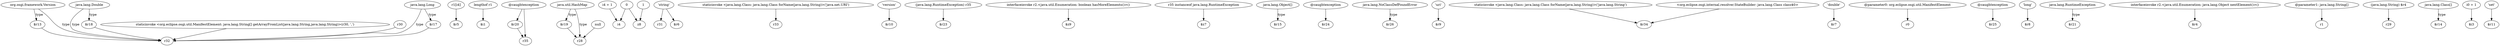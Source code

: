 digraph g {
0[label="$r13"]
1[label="r32"]
0->1[label=""]
2[label="r1[i4]"]
3[label="$r5"]
2->3[label=""]
4[label="lengthof r1"]
5[label="$i1"]
4->5[label=""]
6[label="$r20"]
7[label="r35"]
6->7[label=""]
8[label="$r19"]
9[label="r28"]
8->9[label=""]
10[label="org.osgi.framework.Version"]
10->1[label="type"]
11[label="i4 + 1"]
12[label="i4"]
11->12[label=""]
13[label="'string'"]
14[label="r31"]
13->14[label=""]
15[label="$r18"]
15->1[label=""]
16[label="staticinvoke <java.lang.Class: java.lang.Class forName(java.lang.String)>('java.net.URI')"]
17[label="r33"]
16->17[label=""]
18[label="'version'"]
19[label="$r10"]
18->19[label=""]
20[label="$r6"]
13->20[label=""]
10->0[label="type"]
21[label="(java.lang.RuntimeException) r35"]
22[label="$r23"]
21->22[label=""]
23[label="@caughtexception"]
23->7[label=""]
24[label="java.util.HashMap"]
24->8[label="type"]
25[label="interfaceinvoke r2.<java.util.Enumeration: boolean hasMoreElements()>()"]
26[label="$z9"]
25->26[label=""]
27[label="r35 instanceof java.lang.RuntimeException"]
28[label="$z7"]
27->28[label=""]
29[label="1"]
30[label="z8"]
29->30[label=""]
31[label="java.lang.Object[]"]
32[label="$r15"]
31->32[label="type"]
33[label="@caughtexception"]
34[label="$r24"]
33->34[label=""]
35[label="staticinvoke <org.eclipse.osgi.util.ManifestElement: java.lang.String[] getArrayFromList(java.lang.String,java.lang.String)>(r30, ',')"]
35->1[label=""]
36[label="0"]
36->30[label=""]
37[label="java.lang.NoClassDefFoundError"]
38[label="$r26"]
37->38[label="type"]
39[label="'uri'"]
40[label="$r9"]
39->40[label=""]
41[label="staticinvoke <java.lang.Class: java.lang.Class forName(java.lang.String)>('java.lang.String')"]
42[label="$r34"]
41->42[label=""]
43[label="'double'"]
44[label="$r7"]
43->44[label=""]
45[label="java.lang.Double"]
45->1[label="type"]
46[label="r30"]
46->1[label=""]
47[label="@parameter0: org.eclipse.osgi.util.ManifestElement"]
48[label="r0"]
47->48[label=""]
45->15[label="type"]
49[label="<org.eclipse.osgi.internal.resolver.StateBuilder: java.lang.Class class$0>"]
49->42[label=""]
50[label="java.lang.Long"]
51[label="$r17"]
50->51[label="type"]
52[label="null"]
52->9[label=""]
53[label="@caughtexception"]
54[label="$r25"]
53->54[label=""]
55[label="'long'"]
56[label="$r8"]
55->56[label=""]
57[label="java.lang.RuntimeException"]
58[label="$r21"]
57->58[label="type"]
24->9[label="type"]
23->6[label=""]
59[label="interfaceinvoke r2.<java.util.Enumeration: java.lang.Object nextElement()>()"]
60[label="$r4"]
59->60[label=""]
50->1[label="type"]
61[label="@parameter1: java.lang.String[]"]
62[label="r1"]
61->62[label=""]
36->12[label=""]
63[label="(java.lang.String) $r4"]
64[label="r29"]
63->64[label=""]
65[label="java.lang.Class[]"]
66[label="$r14"]
65->66[label="type"]
67[label="i0 + 1"]
68[label="$i3"]
67->68[label=""]
51->1[label=""]
69[label="'set'"]
70[label="$r11"]
69->70[label=""]
}